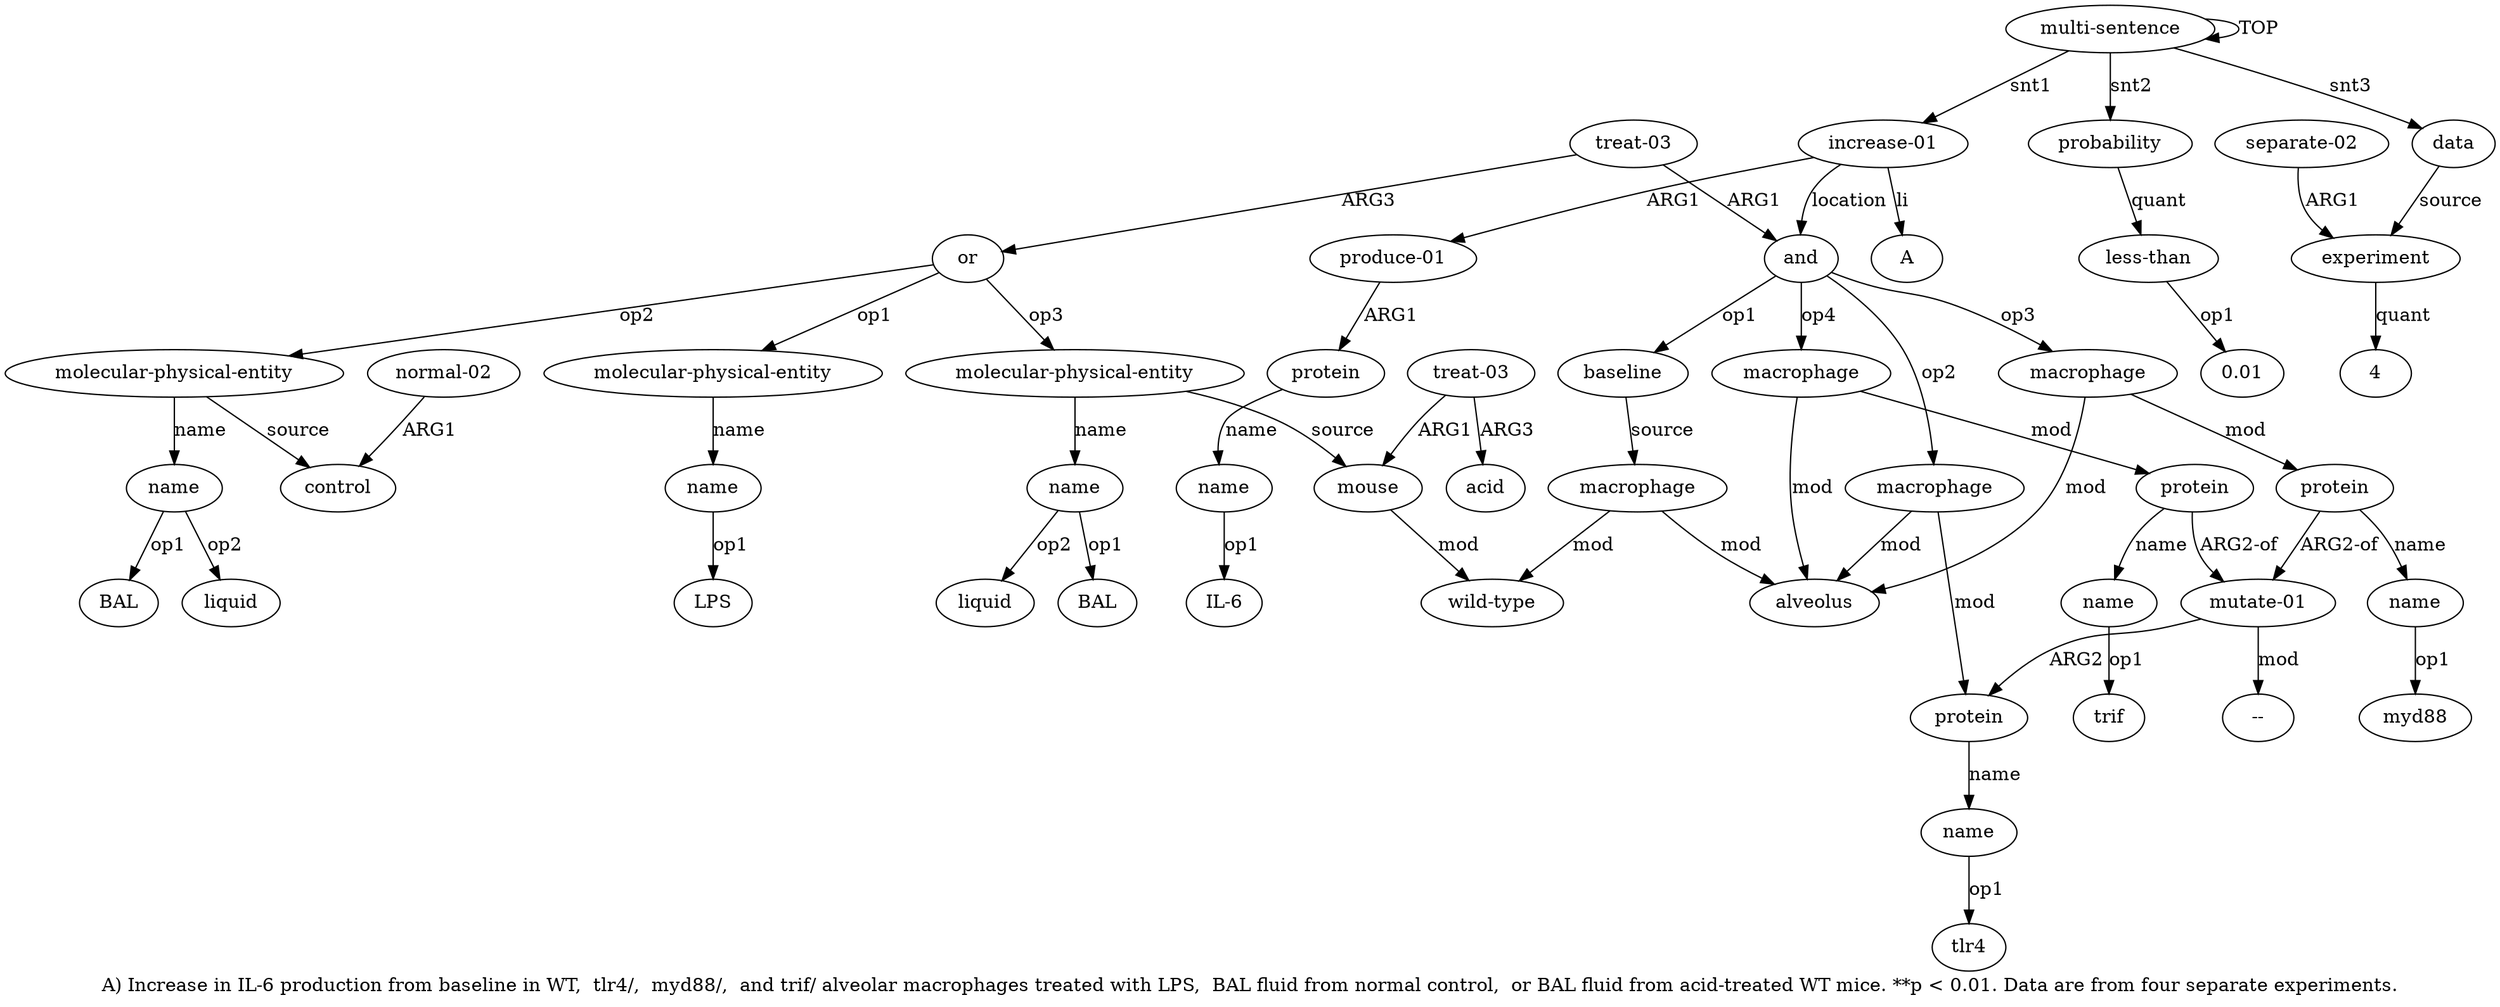 digraph  {
	graph [label="A) Increase in IL-6 production from baseline in WT,  tlr4/,  myd88/,  and trif/ alveolar macrophages treated with LPS,  BAL fluid \
from normal control,  or BAL fluid from acid-treated WT mice. **p < 0.01. Data are from four separate experiments."];
	node [label="\N"];
	a20	 [color=black,
		gold_ind=20,
		gold_label="treat-03",
		label="treat-03",
		test_ind=20,
		test_label="treat-03"];
	a21	 [color=black,
		gold_ind=21,
		gold_label=or,
		label=or,
		test_ind=21,
		test_label=or];
	a20 -> a21 [key=0,
	color=black,
	gold_label=ARG3,
	label=ARG3,
	test_label=ARG3];
a5 [color=black,
	gold_ind=5,
	gold_label=and,
	label=and,
	test_ind=5,
	test_label=and];
a20 -> a5 [key=0,
color=black,
gold_label=ARG1,
label=ARG1,
test_label=ARG1];
a22 [color=black,
gold_ind=22,
gold_label="molecular-physical-entity",
label="molecular-physical-entity",
test_ind=22,
test_label="molecular-physical-entity"];
a21 -> a22 [key=0,
color=black,
gold_label=op1,
label=op1,
test_label=op1];
a24 [color=black,
gold_ind=24,
gold_label="molecular-physical-entity",
label="molecular-physical-entity",
test_ind=24,
test_label="molecular-physical-entity"];
a21 -> a24 [key=0,
color=black,
gold_label=op2,
label=op2,
test_label=op2];
a28 [color=black,
gold_ind=28,
gold_label="molecular-physical-entity",
label="molecular-physical-entity",
test_ind=28,
test_label="molecular-physical-entity"];
a21 -> a28 [key=0,
color=black,
gold_label=op3,
label=op3,
test_label=op3];
a23 [color=black,
gold_ind=23,
gold_label=name,
label=name,
test_ind=23,
test_label=name];
a22 -> a23 [key=0,
color=black,
gold_label=name,
label=name,
test_label=name];
"a23 LPS" [color=black,
gold_ind=-1,
gold_label=LPS,
label=LPS,
test_ind=-1,
test_label=LPS];
a23 -> "a23 LPS" [key=0,
color=black,
gold_label=op1,
label=op1,
test_label=op1];
a25 [color=black,
gold_ind=25,
gold_label=name,
label=name,
test_ind=25,
test_label=name];
a24 -> a25 [key=0,
color=black,
gold_label=name,
label=name,
test_label=name];
a26 [color=black,
gold_ind=26,
gold_label=control,
label=control,
test_ind=26,
test_label=control];
a24 -> a26 [key=0,
color=black,
gold_label=source,
label=source,
test_label=source];
"a25 BAL" [color=black,
gold_ind=-1,
gold_label=BAL,
label=BAL,
test_ind=-1,
test_label=BAL];
a25 -> "a25 BAL" [key=0,
color=black,
gold_label=op1,
label=op1,
test_label=op1];
"a25 liquid" [color=black,
gold_ind=-1,
gold_label=liquid,
label=liquid,
test_ind=-1,
test_label=liquid];
a25 -> "a25 liquid" [key=0,
color=black,
gold_label=op2,
label=op2,
test_label=op2];
a27 [color=black,
gold_ind=27,
gold_label="normal-02",
label="normal-02",
test_ind=27,
test_label="normal-02"];
a27 -> a26 [key=0,
color=black,
gold_label=ARG1,
label=ARG1,
test_label=ARG1];
a29 [color=black,
gold_ind=29,
gold_label=name,
label=name,
test_ind=29,
test_label=name];
a28 -> a29 [key=0,
color=black,
gold_label=name,
label=name,
test_label=name];
a30 [color=black,
gold_ind=30,
gold_label=mouse,
label=mouse,
test_ind=30,
test_label=mouse];
a28 -> a30 [key=0,
color=black,
gold_label=source,
label=source,
test_label=source];
"a29 liquid" [color=black,
gold_ind=-1,
gold_label=liquid,
label=liquid,
test_ind=-1,
test_label=liquid];
a29 -> "a29 liquid" [key=0,
color=black,
gold_label=op2,
label=op2,
test_label=op2];
"a29 BAL" [color=black,
gold_ind=-1,
gold_label=BAL,
label=BAL,
test_ind=-1,
test_label=BAL];
a29 -> "a29 BAL" [key=0,
color=black,
gold_label=op1,
label=op1,
test_label=op1];
"a13 --" [color=black,
gold_ind=-1,
gold_label="--",
label="--",
test_ind=-1,
test_label="--"];
a31 [color=black,
gold_ind=31,
gold_label="treat-03",
label="treat-03",
test_ind=31,
test_label="treat-03"];
a31 -> a30 [key=0,
color=black,
gold_label=ARG1,
label=ARG1,
test_label=ARG1];
a32 [color=black,
gold_ind=32,
gold_label=acid,
label=acid,
test_ind=32,
test_label=acid];
a31 -> a32 [key=0,
color=black,
gold_label=ARG3,
label=ARG3,
test_label=ARG3];
a8 [color=black,
gold_ind=8,
gold_label="wild-type",
label="wild-type",
test_ind=8,
test_label="wild-type"];
a30 -> a8 [key=0,
color=black,
gold_label=mod,
label=mod,
test_label=mod];
a37 [color=black,
gold_ind=37,
gold_label=probability,
label=probability,
test_ind=37,
test_label=probability];
a38 [color=black,
gold_ind=38,
gold_label="less-than",
label="less-than",
test_ind=38,
test_label="less-than"];
a37 -> a38 [key=0,
color=black,
gold_label=quant,
label=quant,
test_label=quant];
a36 [color=black,
gold_ind=36,
gold_label="separate-02",
label="separate-02",
test_ind=36,
test_label="separate-02"];
a35 [color=black,
gold_ind=35,
gold_label=experiment,
label=experiment,
test_ind=35,
test_label=experiment];
a36 -> a35 [key=0,
color=black,
gold_label=ARG1,
label=ARG1,
test_label=ARG1];
a33 [color=black,
gold_ind=33,
gold_label=A,
label=A,
test_ind=33,
test_label=A];
"a35 4" [color=black,
gold_ind=-1,
gold_label=4,
label=4,
test_ind=-1,
test_label=4];
a35 -> "a35 4" [key=0,
color=black,
gold_label=quant,
label=quant,
test_label=quant];
a34 [color=black,
gold_ind=34,
gold_label=data,
label=data,
test_ind=34,
test_label=data];
a34 -> a35 [key=0,
color=black,
gold_label=source,
label=source,
test_label=source];
"a12 tlr4" [color=black,
gold_ind=-1,
gold_label=tlr4,
label=tlr4,
test_ind=-1,
test_label=tlr4];
"a4 IL-6" [color=black,
gold_ind=-1,
gold_label="IL-6",
label="IL-6",
test_ind=-1,
test_label="IL-6"];
a15 [color=black,
gold_ind=15,
gold_label=protein,
label=protein,
test_ind=15,
test_label=protein];
a16 [color=black,
gold_ind=16,
gold_label=name,
label=name,
test_ind=16,
test_label=name];
a15 -> a16 [key=0,
color=black,
gold_label=name,
label=name,
test_label=name];
a13 [color=black,
gold_ind=13,
gold_label="mutate-01",
label="mutate-01",
test_ind=13,
test_label="mutate-01"];
a15 -> a13 [key=0,
color=black,
gold_label="ARG2-of",
label="ARG2-of",
test_label="ARG2-of"];
a14 [color=black,
gold_ind=14,
gold_label=macrophage,
label=macrophage,
test_ind=14,
test_label=macrophage];
a14 -> a15 [key=0,
color=black,
gold_label=mod,
label=mod,
test_label=mod];
a9 [color=black,
gold_ind=9,
gold_label=alveolus,
label=alveolus,
test_ind=9,
test_label=alveolus];
a14 -> a9 [key=0,
color=black,
gold_label=mod,
label=mod,
test_label=mod];
a17 [color=black,
gold_ind=17,
gold_label=macrophage,
label=macrophage,
test_ind=17,
test_label=macrophage];
a18 [color=black,
gold_ind=18,
gold_label=protein,
label=protein,
test_ind=18,
test_label=protein];
a17 -> a18 [key=0,
color=black,
gold_label=mod,
label=mod,
test_label=mod];
a17 -> a9 [key=0,
color=black,
gold_label=mod,
label=mod,
test_label=mod];
"a16 myd88" [color=black,
gold_ind=-1,
gold_label=myd88,
label=myd88,
test_ind=-1,
test_label=myd88];
a16 -> "a16 myd88" [key=0,
color=black,
gold_label=op1,
label=op1,
test_label=op1];
a11 [color=black,
gold_ind=11,
gold_label=protein,
label=protein,
test_ind=11,
test_label=protein];
a12 [color=black,
gold_ind=12,
gold_label=name,
label=name,
test_ind=12,
test_label=name];
a11 -> a12 [key=0,
color=black,
gold_label=name,
label=name,
test_label=name];
a10 [color=black,
gold_ind=10,
gold_label=macrophage,
label=macrophage,
test_ind=10,
test_label=macrophage];
a10 -> a11 [key=0,
color=black,
gold_label=mod,
label=mod,
test_label=mod];
a10 -> a9 [key=0,
color=black,
gold_label=mod,
label=mod,
test_label=mod];
a13 -> "a13 --" [key=0,
color=black,
gold_label=mod,
label=mod,
test_label=mod];
a13 -> a11 [key=0,
color=black,
gold_label=ARG2,
label=ARG2,
test_label=ARG2];
a12 -> "a12 tlr4" [key=0,
color=black,
gold_label=op1,
label=op1,
test_label=op1];
"a38 0.01" [color=black,
gold_ind=-1,
gold_label=0.01,
label=0.01,
test_ind=-1,
test_label=0.01];
a38 -> "a38 0.01" [key=0,
color=black,
gold_label=op1,
label=op1,
test_label=op1];
a19 [color=black,
gold_ind=19,
gold_label=name,
label=name,
test_ind=19,
test_label=name];
"a19 trif" [color=black,
gold_ind=-1,
gold_label=trif,
label=trif,
test_ind=-1,
test_label=trif];
a19 -> "a19 trif" [key=0,
color=black,
gold_label=op1,
label=op1,
test_label=op1];
a18 -> a13 [key=0,
color=black,
gold_label="ARG2-of",
label="ARG2-of",
test_label="ARG2-of"];
a18 -> a19 [key=0,
color=black,
gold_label=name,
label=name,
test_label=name];
a1 [color=black,
gold_ind=1,
gold_label="increase-01",
label="increase-01",
test_ind=1,
test_label="increase-01"];
a1 -> a33 [key=0,
color=black,
gold_label=li,
label=li,
test_label=li];
a2 [color=black,
gold_ind=2,
gold_label="produce-01",
label="produce-01",
test_ind=2,
test_label="produce-01"];
a1 -> a2 [key=0,
color=black,
gold_label=ARG1,
label=ARG1,
test_label=ARG1];
a1 -> a5 [key=0,
color=black,
gold_label=location,
label=location,
test_label=location];
a0 [color=black,
gold_ind=0,
gold_label="multi-sentence",
label="multi-sentence",
test_ind=0,
test_label="multi-sentence"];
a0 -> a37 [key=0,
color=black,
gold_label=snt2,
label=snt2,
test_label=snt2];
a0 -> a34 [key=0,
color=black,
gold_label=snt3,
label=snt3,
test_label=snt3];
a0 -> a1 [key=0,
color=black,
gold_label=snt1,
label=snt1,
test_label=snt1];
a0 -> a0 [key=0,
color=black,
gold_label=TOP,
label=TOP,
test_label=TOP];
a3 [color=black,
gold_ind=3,
gold_label=protein,
label=protein,
test_ind=3,
test_label=protein];
a4 [color=black,
gold_ind=4,
gold_label=name,
label=name,
test_ind=4,
test_label=name];
a3 -> a4 [key=0,
color=black,
gold_label=name,
label=name,
test_label=name];
a2 -> a3 [key=0,
color=black,
gold_label=ARG1,
label=ARG1,
test_label=ARG1];
a5 -> a14 [key=0,
color=black,
gold_label=op3,
label=op3,
test_label=op3];
a5 -> a17 [key=0,
color=black,
gold_label=op4,
label=op4,
test_label=op4];
a5 -> a10 [key=0,
color=black,
gold_label=op2,
label=op2,
test_label=op2];
a6 [color=black,
gold_ind=6,
gold_label=baseline,
label=baseline,
test_ind=6,
test_label=baseline];
a5 -> a6 [key=0,
color=black,
gold_label=op1,
label=op1,
test_label=op1];
a4 -> "a4 IL-6" [key=0,
color=black,
gold_label=op1,
label=op1,
test_label=op1];
a7 [color=black,
gold_ind=7,
gold_label=macrophage,
label=macrophage,
test_ind=7,
test_label=macrophage];
a7 -> a9 [key=0,
color=black,
gold_label=mod,
label=mod,
test_label=mod];
a7 -> a8 [key=0,
color=black,
gold_label=mod,
label=mod,
test_label=mod];
a6 -> a7 [key=0,
color=black,
gold_label=source,
label=source,
test_label=source];
}
